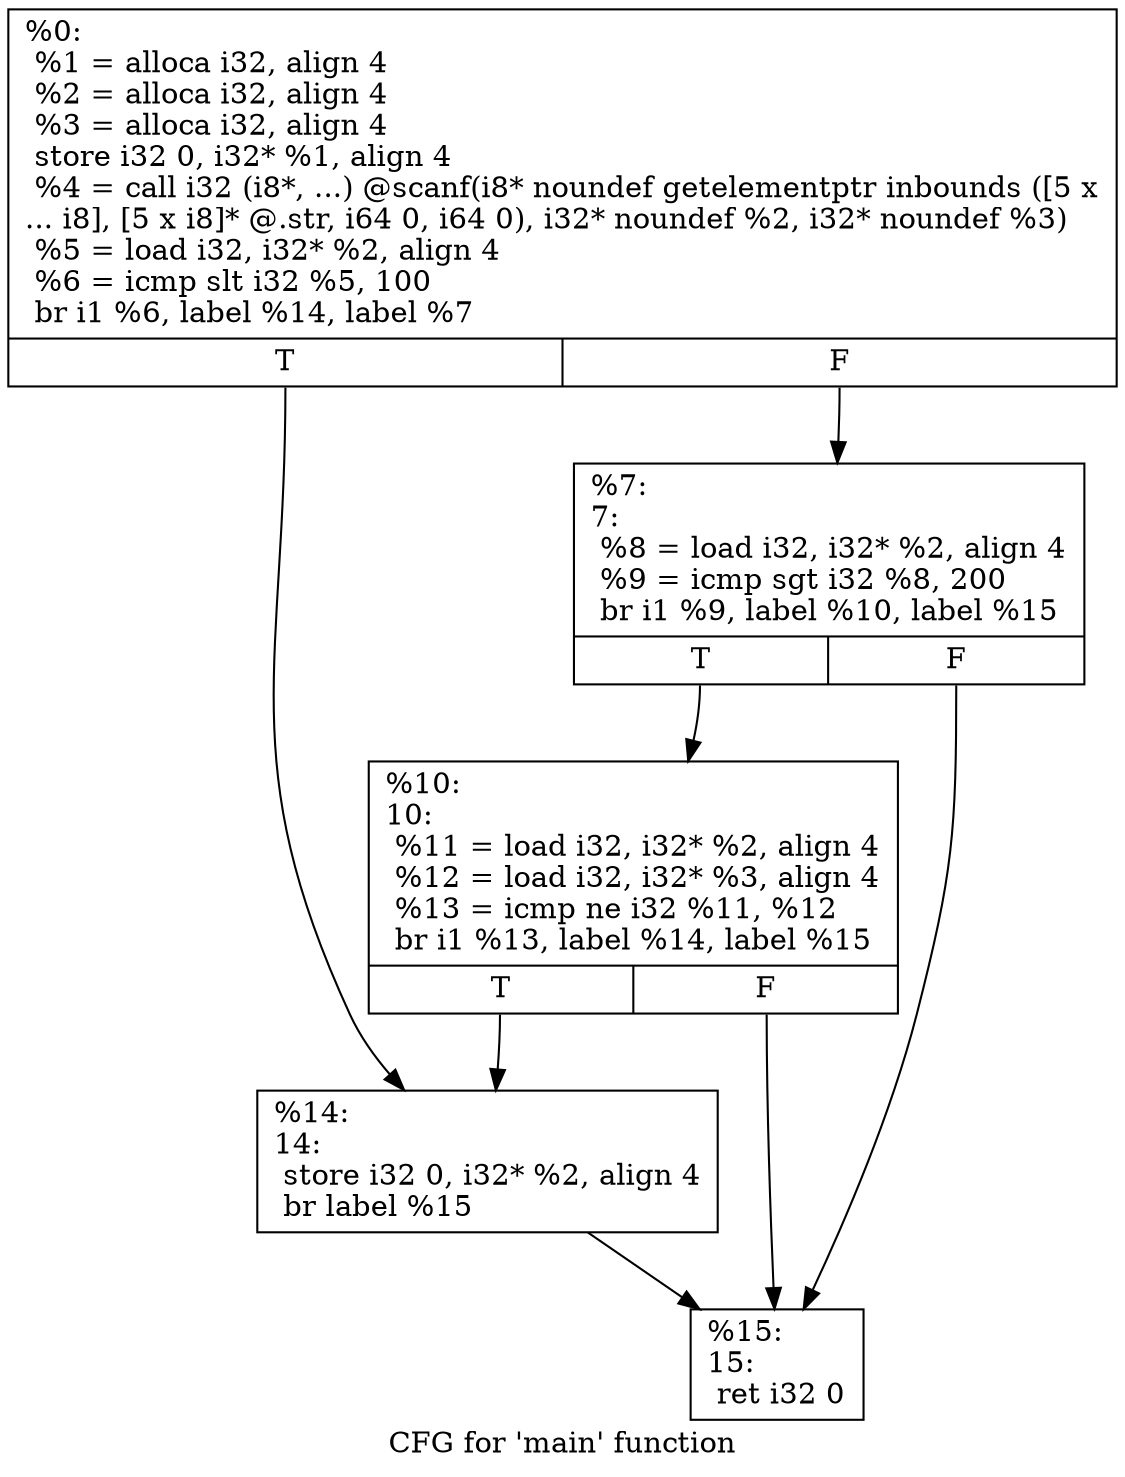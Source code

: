 digraph "CFG for 'main' function" {
	label="CFG for 'main' function";

	Node0x27b29868920 [shape=record,label="{%0:\l  %1 = alloca i32, align 4\l  %2 = alloca i32, align 4\l  %3 = alloca i32, align 4\l  store i32 0, i32* %1, align 4\l  %4 = call i32 (i8*, ...) @scanf(i8* noundef getelementptr inbounds ([5 x\l... i8], [5 x i8]* @.str, i64 0, i64 0), i32* noundef %2, i32* noundef %3)\l  %5 = load i32, i32* %2, align 4\l  %6 = icmp slt i32 %5, 100\l  br i1 %6, label %14, label %7\l|{<s0>T|<s1>F}}"];
	Node0x27b29868920:s0 -> Node0x27b29868600;
	Node0x27b29868920:s1 -> Node0x27b298682e0;
	Node0x27b298682e0 [shape=record,label="{%7:\l7:                                                \l  %8 = load i32, i32* %2, align 4\l  %9 = icmp sgt i32 %8, 200\l  br i1 %9, label %10, label %15\l|{<s0>T|<s1>F}}"];
	Node0x27b298682e0:s0 -> Node0x27b29868380;
	Node0x27b298682e0:s1 -> Node0x27b298685b0;
	Node0x27b29868380 [shape=record,label="{%10:\l10:                                               \l  %11 = load i32, i32* %2, align 4\l  %12 = load i32, i32* %3, align 4\l  %13 = icmp ne i32 %11, %12\l  br i1 %13, label %14, label %15\l|{<s0>T|<s1>F}}"];
	Node0x27b29868380:s0 -> Node0x27b29868600;
	Node0x27b29868380:s1 -> Node0x27b298685b0;
	Node0x27b29868600 [shape=record,label="{%14:\l14:                                               \l  store i32 0, i32* %2, align 4\l  br label %15\l}"];
	Node0x27b29868600 -> Node0x27b298685b0;
	Node0x27b298685b0 [shape=record,label="{%15:\l15:                                               \l  ret i32 0\l}"];
}